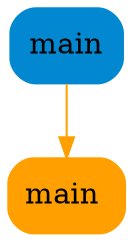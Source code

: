 digraph G {
	"main"->"main "[ color="#ffa000" ];
	"main " [ color="#ffa000", shape="box", style="rounded,filled" ];
	"main" [ color="#0288d1", shape="box", style="rounded,filled" ];

}

